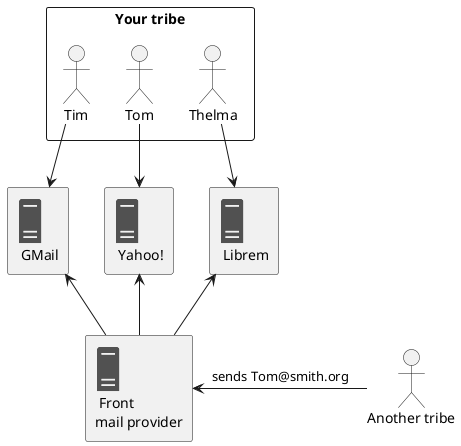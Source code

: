 @startuml

@startuml

!include <tupadr3/common>
!include <office/Servers/server_generic>

top to bottom direction

rectangle Tribe as "Your tribe" {
  actor Tim
  actor Tom
  actor Thelma
}
actor Others as "Another tribe"

OFF_SERVER_GENERIC(TimServer,GMail)
OFF_SERVER_GENERIC(TomServer,Yahoo!)
OFF_SERVER_GENERIC(ThelmaServer,Librem)
OFF_SERVER_GENERIC(DNS,Front\nmail provider)

Tim --> TimServer
Tom --> TomServer
Thelma --> ThelmaServer
TimServer <-- DNS
TomServer <-- DNS
ThelmaServer <-- DNS
Others -left-> DNS : sends Tom@smith.org

@enduml

@enduml